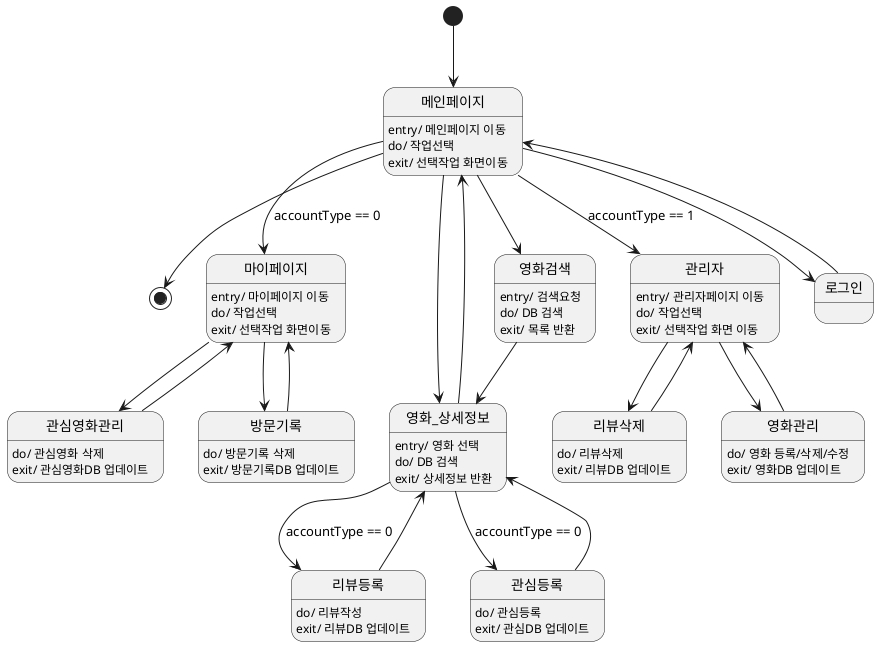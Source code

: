 @startuml state

[*] --> 메인페이지
메인페이지 --> [*]

메인페이지 --> 마이페이지 : accountType == 0

마이페이지 --> 관심영화관리
관심영화관리 --> 마이페이지

메인페이지 --> 영화_상세정보
영화_상세정보 --> 메인페이지

메인페이지 --> 영화검색

메인페이지 --> 관리자 : accountType == 1

메인페이지 --> 로그인
로그인 --> 메인페이지

마이페이지 --> 방문기록
방문기록 --> 마이페이지

영화_상세정보 --> 리뷰등록 : accountType == 0
리뷰등록 --> 영화_상세정보

영화_상세정보 --> 관심등록 : accountType == 0
관심등록 --> 영화_상세정보

관리자 --> 리뷰삭제
리뷰삭제 --> 관리자

관리자 --> 영화관리
영화관리 --> 관리자


영화검색 --> 영화_상세정보

마이페이지 : entry/ 마이페이지 이동
마이페이지 : do/ 작업선택
마이페이지 : exit/ 선택작업 화면이동

메인페이지 : entry/ 메인페이지 이동
메인페이지 : do/ 작업선택
메인페이지 : exit/ 선택작업 화면이동

관심영화관리 : do/ 관심영화 삭제
관심영화관리 : exit/ 관심영화DB 업데이트

방문기록 : do/ 방문기록 삭제
방문기록 : exit/ 방문기록DB 업데이트

리뷰등록 : do/ 리뷰작성
리뷰등록 : exit/ 리뷰DB 업데이트

관심등록 : do/ 관심등록
관심등록 : exit/ 관심DB 업데이트

영화검색 : entry/ 검색요청
영화검색 : do/ DB 검색
영화검색 : exit/ 목록 반환

관리자 : entry/ 관리자페이지 이동
관리자 : do/ 작업선택
관리자 : exit/ 선택작업 화면 이동

리뷰삭제 : do/ 리뷰삭제
리뷰삭제 : exit/ 리뷰DB 업데이트

영화관리 : do/ 영화 등록/삭제/수정
영화관리 : exit/ 영화DB 업데이트

영화_상세정보 : entry/ 영화 선택
영화_상세정보 : do/ DB 검색
영화_상세정보 : exit/ 상세정보 반환
@enduml
